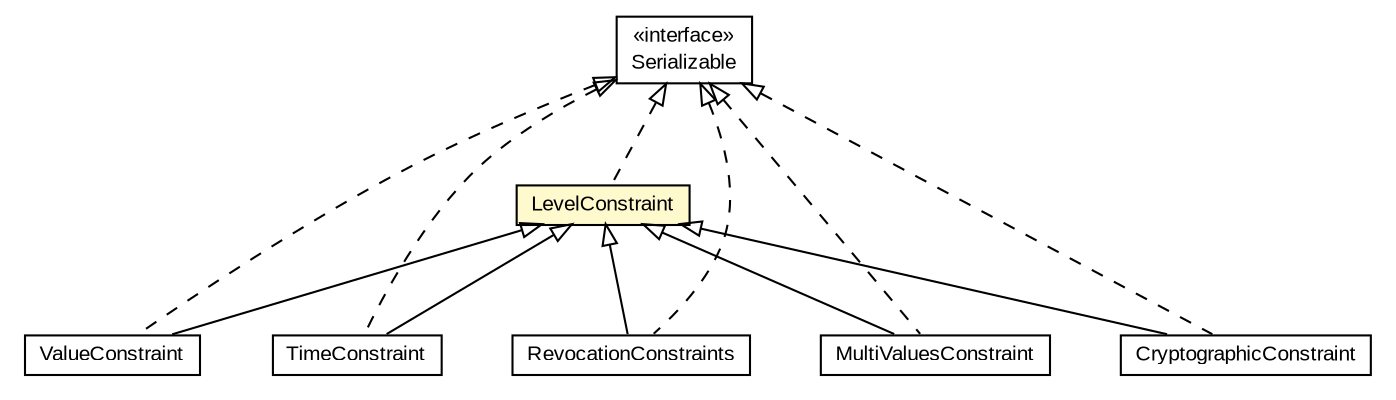 #!/usr/local/bin/dot
#
# Class diagram 
# Generated by UMLGraph version R5_6-24-gf6e263 (http://www.umlgraph.org/)
#

digraph G {
	edge [fontname="arial",fontsize=10,labelfontname="arial",labelfontsize=10];
	node [fontname="arial",fontsize=10,shape=plaintext];
	nodesep=0.25;
	ranksep=0.5;
	// eu.europa.esig.jaxb.policy.ValueConstraint
	c412191 [label=<<table title="eu.europa.esig.jaxb.policy.ValueConstraint" border="0" cellborder="1" cellspacing="0" cellpadding="2" port="p" href="./ValueConstraint.html">
		<tr><td><table border="0" cellspacing="0" cellpadding="1">
<tr><td align="center" balign="center"> ValueConstraint </td></tr>
		</table></td></tr>
		</table>>, URL="./ValueConstraint.html", fontname="arial", fontcolor="black", fontsize=10.0];
	// eu.europa.esig.jaxb.policy.TimeConstraint
	c412195 [label=<<table title="eu.europa.esig.jaxb.policy.TimeConstraint" border="0" cellborder="1" cellspacing="0" cellpadding="2" port="p" href="./TimeConstraint.html">
		<tr><td><table border="0" cellspacing="0" cellpadding="1">
<tr><td align="center" balign="center"> TimeConstraint </td></tr>
		</table></td></tr>
		</table>>, URL="./TimeConstraint.html", fontname="arial", fontcolor="black", fontsize=10.0];
	// eu.europa.esig.jaxb.policy.RevocationConstraints
	c412198 [label=<<table title="eu.europa.esig.jaxb.policy.RevocationConstraints" border="0" cellborder="1" cellspacing="0" cellpadding="2" port="p" href="./RevocationConstraints.html">
		<tr><td><table border="0" cellspacing="0" cellpadding="1">
<tr><td align="center" balign="center"> RevocationConstraints </td></tr>
		</table></td></tr>
		</table>>, URL="./RevocationConstraints.html", fontname="arial", fontcolor="black", fontsize=10.0];
	// eu.europa.esig.jaxb.policy.MultiValuesConstraint
	c412200 [label=<<table title="eu.europa.esig.jaxb.policy.MultiValuesConstraint" border="0" cellborder="1" cellspacing="0" cellpadding="2" port="p" href="./MultiValuesConstraint.html">
		<tr><td><table border="0" cellspacing="0" cellpadding="1">
<tr><td align="center" balign="center"> MultiValuesConstraint </td></tr>
		</table></td></tr>
		</table>>, URL="./MultiValuesConstraint.html", fontname="arial", fontcolor="black", fontsize=10.0];
	// eu.europa.esig.jaxb.policy.LevelConstraint
	c412202 [label=<<table title="eu.europa.esig.jaxb.policy.LevelConstraint" border="0" cellborder="1" cellspacing="0" cellpadding="2" port="p" bgcolor="lemonChiffon" href="./LevelConstraint.html">
		<tr><td><table border="0" cellspacing="0" cellpadding="1">
<tr><td align="center" balign="center"> LevelConstraint </td></tr>
		</table></td></tr>
		</table>>, URL="./LevelConstraint.html", fontname="arial", fontcolor="black", fontsize=10.0];
	// eu.europa.esig.jaxb.policy.CryptographicConstraint
	c412205 [label=<<table title="eu.europa.esig.jaxb.policy.CryptographicConstraint" border="0" cellborder="1" cellspacing="0" cellpadding="2" port="p" href="./CryptographicConstraint.html">
		<tr><td><table border="0" cellspacing="0" cellpadding="1">
<tr><td align="center" balign="center"> CryptographicConstraint </td></tr>
		</table></td></tr>
		</table>>, URL="./CryptographicConstraint.html", fontname="arial", fontcolor="black", fontsize=10.0];
	//eu.europa.esig.jaxb.policy.ValueConstraint extends eu.europa.esig.jaxb.policy.LevelConstraint
	c412202:p -> c412191:p [dir=back,arrowtail=empty];
	//eu.europa.esig.jaxb.policy.ValueConstraint implements java.io.Serializable
	c412893:p -> c412191:p [dir=back,arrowtail=empty,style=dashed];
	//eu.europa.esig.jaxb.policy.TimeConstraint extends eu.europa.esig.jaxb.policy.LevelConstraint
	c412202:p -> c412195:p [dir=back,arrowtail=empty];
	//eu.europa.esig.jaxb.policy.TimeConstraint implements java.io.Serializable
	c412893:p -> c412195:p [dir=back,arrowtail=empty,style=dashed];
	//eu.europa.esig.jaxb.policy.RevocationConstraints extends eu.europa.esig.jaxb.policy.LevelConstraint
	c412202:p -> c412198:p [dir=back,arrowtail=empty];
	//eu.europa.esig.jaxb.policy.RevocationConstraints implements java.io.Serializable
	c412893:p -> c412198:p [dir=back,arrowtail=empty,style=dashed];
	//eu.europa.esig.jaxb.policy.MultiValuesConstraint extends eu.europa.esig.jaxb.policy.LevelConstraint
	c412202:p -> c412200:p [dir=back,arrowtail=empty];
	//eu.europa.esig.jaxb.policy.MultiValuesConstraint implements java.io.Serializable
	c412893:p -> c412200:p [dir=back,arrowtail=empty,style=dashed];
	//eu.europa.esig.jaxb.policy.LevelConstraint implements java.io.Serializable
	c412893:p -> c412202:p [dir=back,arrowtail=empty,style=dashed];
	//eu.europa.esig.jaxb.policy.CryptographicConstraint extends eu.europa.esig.jaxb.policy.LevelConstraint
	c412202:p -> c412205:p [dir=back,arrowtail=empty];
	//eu.europa.esig.jaxb.policy.CryptographicConstraint implements java.io.Serializable
	c412893:p -> c412205:p [dir=back,arrowtail=empty,style=dashed];
	// java.io.Serializable
	c412893 [label=<<table title="java.io.Serializable" border="0" cellborder="1" cellspacing="0" cellpadding="2" port="p" href="http://java.sun.com/j2se/1.4.2/docs/api/java/io/Serializable.html">
		<tr><td><table border="0" cellspacing="0" cellpadding="1">
<tr><td align="center" balign="center"> &#171;interface&#187; </td></tr>
<tr><td align="center" balign="center"> Serializable </td></tr>
		</table></td></tr>
		</table>>, URL="http://java.sun.com/j2se/1.4.2/docs/api/java/io/Serializable.html", fontname="arial", fontcolor="black", fontsize=10.0];
}

